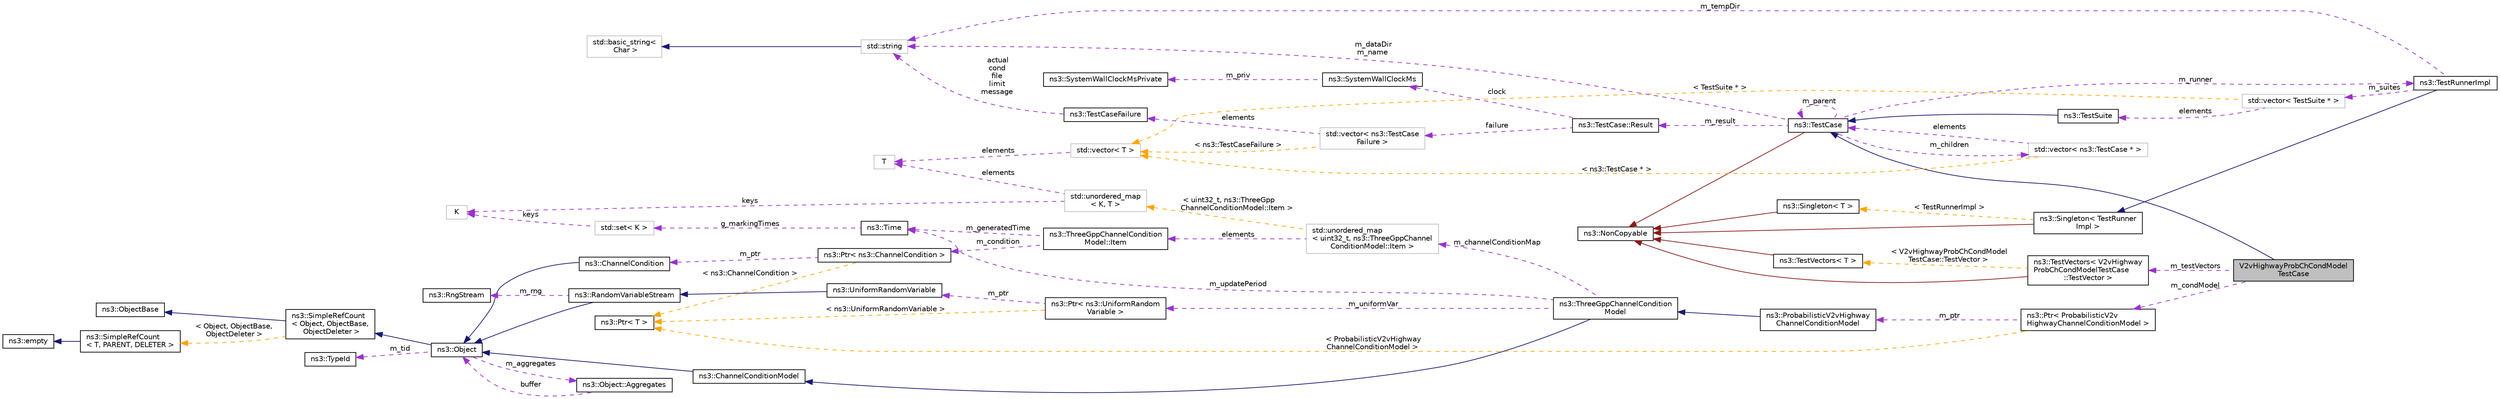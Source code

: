digraph "V2vHighwayProbChCondModelTestCase"
{
 // LATEX_PDF_SIZE
  edge [fontname="Helvetica",fontsize="10",labelfontname="Helvetica",labelfontsize="10"];
  node [fontname="Helvetica",fontsize="10",shape=record];
  rankdir="LR";
  Node1 [label="V2vHighwayProbChCondModel\lTestCase",height=0.2,width=0.4,color="black", fillcolor="grey75", style="filled", fontcolor="black",tooltip="Test case for the V2V Highway channel condition models using a fully probabilistic model to determine..."];
  Node2 -> Node1 [dir="back",color="midnightblue",fontsize="10",style="solid",fontname="Helvetica"];
  Node2 [label="ns3::TestCase",height=0.2,width=0.4,color="black", fillcolor="white", style="filled",URL="$classns3_1_1_test_case.html",tooltip="encapsulates test code"];
  Node3 -> Node2 [dir="back",color="firebrick4",fontsize="10",style="solid",fontname="Helvetica"];
  Node3 [label="ns3::NonCopyable",height=0.2,width=0.4,color="black", fillcolor="white", style="filled",URL="$classns3_1_1_non_copyable.html",tooltip="A base class for (non-Singleton) objects which shouldn't be copied."];
  Node4 -> Node2 [dir="back",color="darkorchid3",fontsize="10",style="dashed",label=" m_children" ,fontname="Helvetica"];
  Node4 [label="std::vector\< ns3::TestCase * \>",height=0.2,width=0.4,color="grey75", fillcolor="white", style="filled",tooltip=" "];
  Node2 -> Node4 [dir="back",color="darkorchid3",fontsize="10",style="dashed",label=" elements" ,fontname="Helvetica"];
  Node5 -> Node4 [dir="back",color="orange",fontsize="10",style="dashed",label=" \< ns3::TestCase * \>" ,fontname="Helvetica"];
  Node5 [label="std::vector\< T \>",height=0.2,width=0.4,color="grey75", fillcolor="white", style="filled",tooltip=" "];
  Node6 -> Node5 [dir="back",color="darkorchid3",fontsize="10",style="dashed",label=" elements" ,fontname="Helvetica"];
  Node6 [label="T",height=0.2,width=0.4,color="grey75", fillcolor="white", style="filled",tooltip=" "];
  Node7 -> Node2 [dir="back",color="darkorchid3",fontsize="10",style="dashed",label=" m_dataDir\nm_name" ,fontname="Helvetica"];
  Node7 [label="std::string",height=0.2,width=0.4,color="grey75", fillcolor="white", style="filled",tooltip=" "];
  Node8 -> Node7 [dir="back",color="midnightblue",fontsize="10",style="solid",fontname="Helvetica"];
  Node8 [label="std::basic_string\<\l Char \>",height=0.2,width=0.4,color="grey75", fillcolor="white", style="filled",tooltip=" "];
  Node9 -> Node2 [dir="back",color="darkorchid3",fontsize="10",style="dashed",label=" m_runner" ,fontname="Helvetica"];
  Node9 [label="ns3::TestRunnerImpl",height=0.2,width=0.4,color="black", fillcolor="white", style="filled",URL="$classns3_1_1_test_runner_impl.html",tooltip="Container for all tests."];
  Node10 -> Node9 [dir="back",color="midnightblue",fontsize="10",style="solid",fontname="Helvetica"];
  Node10 [label="ns3::Singleton\< TestRunner\lImpl \>",height=0.2,width=0.4,color="black", fillcolor="white", style="filled",URL="$classns3_1_1_singleton.html",tooltip=" "];
  Node3 -> Node10 [dir="back",color="firebrick4",fontsize="10",style="solid",fontname="Helvetica"];
  Node11 -> Node10 [dir="back",color="orange",fontsize="10",style="dashed",label=" \< TestRunnerImpl \>" ,fontname="Helvetica"];
  Node11 [label="ns3::Singleton\< T \>",height=0.2,width=0.4,color="black", fillcolor="white", style="filled",URL="$classns3_1_1_singleton.html",tooltip="A template singleton."];
  Node3 -> Node11 [dir="back",color="firebrick4",fontsize="10",style="solid",fontname="Helvetica"];
  Node12 -> Node9 [dir="back",color="darkorchid3",fontsize="10",style="dashed",label=" m_suites" ,fontname="Helvetica"];
  Node12 [label="std::vector\< TestSuite * \>",height=0.2,width=0.4,color="grey75", fillcolor="white", style="filled",tooltip=" "];
  Node13 -> Node12 [dir="back",color="darkorchid3",fontsize="10",style="dashed",label=" elements" ,fontname="Helvetica"];
  Node13 [label="ns3::TestSuite",height=0.2,width=0.4,color="black", fillcolor="white", style="filled",URL="$classns3_1_1_test_suite.html",tooltip="A suite of tests to run."];
  Node2 -> Node13 [dir="back",color="midnightblue",fontsize="10",style="solid",fontname="Helvetica"];
  Node5 -> Node12 [dir="back",color="orange",fontsize="10",style="dashed",label=" \< TestSuite * \>" ,fontname="Helvetica"];
  Node7 -> Node9 [dir="back",color="darkorchid3",fontsize="10",style="dashed",label=" m_tempDir" ,fontname="Helvetica"];
  Node2 -> Node2 [dir="back",color="darkorchid3",fontsize="10",style="dashed",label=" m_parent" ,fontname="Helvetica"];
  Node14 -> Node2 [dir="back",color="darkorchid3",fontsize="10",style="dashed",label=" m_result" ,fontname="Helvetica"];
  Node14 [label="ns3::TestCase::Result",height=0.2,width=0.4,color="black", fillcolor="white", style="filled",URL="$structns3_1_1_test_case_1_1_result.html",tooltip="Container for results from a TestCase."];
  Node15 -> Node14 [dir="back",color="darkorchid3",fontsize="10",style="dashed",label=" failure" ,fontname="Helvetica"];
  Node15 [label="std::vector\< ns3::TestCase\lFailure \>",height=0.2,width=0.4,color="grey75", fillcolor="white", style="filled",tooltip=" "];
  Node16 -> Node15 [dir="back",color="darkorchid3",fontsize="10",style="dashed",label=" elements" ,fontname="Helvetica"];
  Node16 [label="ns3::TestCaseFailure",height=0.2,width=0.4,color="black", fillcolor="white", style="filled",URL="$structns3_1_1_test_case_failure.html",tooltip="Container for details of a test failure."];
  Node7 -> Node16 [dir="back",color="darkorchid3",fontsize="10",style="dashed",label=" actual\ncond\nfile\nlimit\nmessage" ,fontname="Helvetica"];
  Node5 -> Node15 [dir="back",color="orange",fontsize="10",style="dashed",label=" \< ns3::TestCaseFailure \>" ,fontname="Helvetica"];
  Node17 -> Node14 [dir="back",color="darkorchid3",fontsize="10",style="dashed",label=" clock" ,fontname="Helvetica"];
  Node17 [label="ns3::SystemWallClockMs",height=0.2,width=0.4,color="black", fillcolor="white", style="filled",URL="$classns3_1_1_system_wall_clock_ms.html",tooltip="Measure elapsed wall clock time in milliseconds."];
  Node18 -> Node17 [dir="back",color="darkorchid3",fontsize="10",style="dashed",label=" m_priv" ,fontname="Helvetica"];
  Node18 [label="ns3::SystemWallClockMsPrivate",height=0.2,width=0.4,color="black", fillcolor="white", style="filled",URL="$classns3_1_1_system_wall_clock_ms_private.html",tooltip="System-dependent implementation for SystemWallClockMs."];
  Node19 -> Node1 [dir="back",color="darkorchid3",fontsize="10",style="dashed",label=" m_testVectors" ,fontname="Helvetica"];
  Node19 [label="ns3::TestVectors\< V2vHighway\lProbChCondModelTestCase\l::TestVector \>",height=0.2,width=0.4,color="black", fillcolor="white", style="filled",URL="$classns3_1_1_test_vectors.html",tooltip=" "];
  Node3 -> Node19 [dir="back",color="firebrick4",fontsize="10",style="solid",fontname="Helvetica"];
  Node20 -> Node19 [dir="back",color="orange",fontsize="10",style="dashed",label=" \< V2vHighwayProbChCondModel\lTestCase::TestVector \>" ,fontname="Helvetica"];
  Node20 [label="ns3::TestVectors\< T \>",height=0.2,width=0.4,color="black", fillcolor="white", style="filled",URL="$classns3_1_1_test_vectors.html",tooltip="A simple way to store test vectors (for stimulus or from responses)"];
  Node3 -> Node20 [dir="back",color="firebrick4",fontsize="10",style="solid",fontname="Helvetica"];
  Node21 -> Node1 [dir="back",color="darkorchid3",fontsize="10",style="dashed",label=" m_condModel" ,fontname="Helvetica"];
  Node21 [label="ns3::Ptr\< ProbabilisticV2v\lHighwayChannelConditionModel \>",height=0.2,width=0.4,color="black", fillcolor="white", style="filled",URL="$classns3_1_1_ptr.html",tooltip=" "];
  Node22 -> Node21 [dir="back",color="darkorchid3",fontsize="10",style="dashed",label=" m_ptr" ,fontname="Helvetica"];
  Node22 [label="ns3::ProbabilisticV2vHighway\lChannelConditionModel",height=0.2,width=0.4,color="black", fillcolor="white", style="filled",URL="$classns3_1_1_probabilistic_v2v_highway_channel_condition_model.html",tooltip="Computes the channel condition for the V2V Highway scenario."];
  Node23 -> Node22 [dir="back",color="midnightblue",fontsize="10",style="solid",fontname="Helvetica"];
  Node23 [label="ns3::ThreeGppChannelCondition\lModel",height=0.2,width=0.4,color="black", fillcolor="white", style="filled",URL="$classns3_1_1_three_gpp_channel_condition_model.html",tooltip="Base class for the 3GPP channel condition models."];
  Node24 -> Node23 [dir="back",color="midnightblue",fontsize="10",style="solid",fontname="Helvetica"];
  Node24 [label="ns3::ChannelConditionModel",height=0.2,width=0.4,color="black", fillcolor="white", style="filled",URL="$classns3_1_1_channel_condition_model.html",tooltip="Models the channel condition."];
  Node25 -> Node24 [dir="back",color="midnightblue",fontsize="10",style="solid",fontname="Helvetica"];
  Node25 [label="ns3::Object",height=0.2,width=0.4,color="black", fillcolor="white", style="filled",URL="$classns3_1_1_object.html",tooltip="A base class which provides memory management and object aggregation."];
  Node26 -> Node25 [dir="back",color="midnightblue",fontsize="10",style="solid",fontname="Helvetica"];
  Node26 [label="ns3::SimpleRefCount\l\< Object, ObjectBase,\l ObjectDeleter \>",height=0.2,width=0.4,color="black", fillcolor="white", style="filled",URL="$classns3_1_1_simple_ref_count.html",tooltip=" "];
  Node27 -> Node26 [dir="back",color="midnightblue",fontsize="10",style="solid",fontname="Helvetica"];
  Node27 [label="ns3::ObjectBase",height=0.2,width=0.4,color="black", fillcolor="white", style="filled",URL="$classns3_1_1_object_base.html",tooltip="Anchor the ns-3 type and attribute system."];
  Node28 -> Node26 [dir="back",color="orange",fontsize="10",style="dashed",label=" \< Object, ObjectBase,\l ObjectDeleter \>" ,fontname="Helvetica"];
  Node28 [label="ns3::SimpleRefCount\l\< T, PARENT, DELETER \>",height=0.2,width=0.4,color="black", fillcolor="white", style="filled",URL="$classns3_1_1_simple_ref_count.html",tooltip="A template-based reference counting class."];
  Node29 -> Node28 [dir="back",color="midnightblue",fontsize="10",style="solid",fontname="Helvetica"];
  Node29 [label="ns3::empty",height=0.2,width=0.4,color="black", fillcolor="white", style="filled",URL="$classns3_1_1empty.html",tooltip="make Callback use a separate empty type"];
  Node30 -> Node25 [dir="back",color="darkorchid3",fontsize="10",style="dashed",label=" m_tid" ,fontname="Helvetica"];
  Node30 [label="ns3::TypeId",height=0.2,width=0.4,color="black", fillcolor="white", style="filled",URL="$classns3_1_1_type_id.html",tooltip="a unique identifier for an interface."];
  Node31 -> Node25 [dir="back",color="darkorchid3",fontsize="10",style="dashed",label=" m_aggregates" ,fontname="Helvetica"];
  Node31 [label="ns3::Object::Aggregates",height=0.2,width=0.4,color="black", fillcolor="white", style="filled",URL="$structns3_1_1_object_1_1_aggregates.html",tooltip="The list of Objects aggregated to this one."];
  Node25 -> Node31 [dir="back",color="darkorchid3",fontsize="10",style="dashed",label=" buffer" ,fontname="Helvetica"];
  Node32 -> Node23 [dir="back",color="darkorchid3",fontsize="10",style="dashed",label=" m_channelConditionMap" ,fontname="Helvetica"];
  Node32 [label="std::unordered_map\l\< uint32_t, ns3::ThreeGppChannel\lConditionModel::Item \>",height=0.2,width=0.4,color="grey75", fillcolor="white", style="filled",tooltip=" "];
  Node33 -> Node32 [dir="back",color="darkorchid3",fontsize="10",style="dashed",label=" elements" ,fontname="Helvetica"];
  Node33 [label="ns3::ThreeGppChannelCondition\lModel::Item",height=0.2,width=0.4,color="black", fillcolor="white", style="filled",URL="$structns3_1_1_three_gpp_channel_condition_model_1_1_item.html",tooltip="Struct to store the channel condition in the m_channelConditionMap."];
  Node34 -> Node33 [dir="back",color="darkorchid3",fontsize="10",style="dashed",label=" m_generatedTime" ,fontname="Helvetica"];
  Node34 [label="ns3::Time",height=0.2,width=0.4,color="black", fillcolor="white", style="filled",URL="$classns3_1_1_time.html",tooltip="Simulation virtual time values and global simulation resolution."];
  Node35 -> Node34 [dir="back",color="darkorchid3",fontsize="10",style="dashed",label=" g_markingTimes" ,fontname="Helvetica"];
  Node35 [label="std::set\< K \>",height=0.2,width=0.4,color="grey75", fillcolor="white", style="filled",tooltip=" "];
  Node36 -> Node35 [dir="back",color="darkorchid3",fontsize="10",style="dashed",label=" keys" ,fontname="Helvetica"];
  Node36 [label="K",height=0.2,width=0.4,color="grey75", fillcolor="white", style="filled",tooltip=" "];
  Node37 -> Node33 [dir="back",color="darkorchid3",fontsize="10",style="dashed",label=" m_condition" ,fontname="Helvetica"];
  Node37 [label="ns3::Ptr\< ns3::ChannelCondition \>",height=0.2,width=0.4,color="black", fillcolor="white", style="filled",URL="$classns3_1_1_ptr.html",tooltip=" "];
  Node38 -> Node37 [dir="back",color="darkorchid3",fontsize="10",style="dashed",label=" m_ptr" ,fontname="Helvetica"];
  Node38 [label="ns3::ChannelCondition",height=0.2,width=0.4,color="black", fillcolor="white", style="filled",URL="$classns3_1_1_channel_condition.html",tooltip="Carries information about the LOS/NLOS channel state."];
  Node25 -> Node38 [dir="back",color="midnightblue",fontsize="10",style="solid",fontname="Helvetica"];
  Node39 -> Node37 [dir="back",color="orange",fontsize="10",style="dashed",label=" \< ns3::ChannelCondition \>" ,fontname="Helvetica"];
  Node39 [label="ns3::Ptr\< T \>",height=0.2,width=0.4,color="black", fillcolor="white", style="filled",URL="$classns3_1_1_ptr.html",tooltip="Smart pointer class similar to boost::intrusive_ptr."];
  Node40 -> Node32 [dir="back",color="orange",fontsize="10",style="dashed",label=" \< uint32_t, ns3::ThreeGpp\lChannelConditionModel::Item \>" ,fontname="Helvetica"];
  Node40 [label="std::unordered_map\l\< K, T \>",height=0.2,width=0.4,color="grey75", fillcolor="white", style="filled",tooltip=" "];
  Node36 -> Node40 [dir="back",color="darkorchid3",fontsize="10",style="dashed",label=" keys" ,fontname="Helvetica"];
  Node6 -> Node40 [dir="back",color="darkorchid3",fontsize="10",style="dashed",label=" elements" ,fontname="Helvetica"];
  Node34 -> Node23 [dir="back",color="darkorchid3",fontsize="10",style="dashed",label=" m_updatePeriod" ,fontname="Helvetica"];
  Node41 -> Node23 [dir="back",color="darkorchid3",fontsize="10",style="dashed",label=" m_uniformVar" ,fontname="Helvetica"];
  Node41 [label="ns3::Ptr\< ns3::UniformRandom\lVariable \>",height=0.2,width=0.4,color="black", fillcolor="white", style="filled",URL="$classns3_1_1_ptr.html",tooltip=" "];
  Node42 -> Node41 [dir="back",color="darkorchid3",fontsize="10",style="dashed",label=" m_ptr" ,fontname="Helvetica"];
  Node42 [label="ns3::UniformRandomVariable",height=0.2,width=0.4,color="black", fillcolor="white", style="filled",URL="$classns3_1_1_uniform_random_variable.html",tooltip="The uniform distribution Random Number Generator (RNG)."];
  Node43 -> Node42 [dir="back",color="midnightblue",fontsize="10",style="solid",fontname="Helvetica"];
  Node43 [label="ns3::RandomVariableStream",height=0.2,width=0.4,color="black", fillcolor="white", style="filled",URL="$classns3_1_1_random_variable_stream.html",tooltip="The basic uniform Random Number Generator (RNG)."];
  Node25 -> Node43 [dir="back",color="midnightblue",fontsize="10",style="solid",fontname="Helvetica"];
  Node44 -> Node43 [dir="back",color="darkorchid3",fontsize="10",style="dashed",label=" m_rng" ,fontname="Helvetica"];
  Node44 [label="ns3::RngStream",height=0.2,width=0.4,color="black", fillcolor="white", style="filled",URL="$classns3_1_1_rng_stream.html",tooltip="Combined Multiple-Recursive Generator MRG32k3a."];
  Node39 -> Node41 [dir="back",color="orange",fontsize="10",style="dashed",label=" \< ns3::UniformRandomVariable \>" ,fontname="Helvetica"];
  Node39 -> Node21 [dir="back",color="orange",fontsize="10",style="dashed",label=" \< ProbabilisticV2vHighway\lChannelConditionModel \>" ,fontname="Helvetica"];
}
